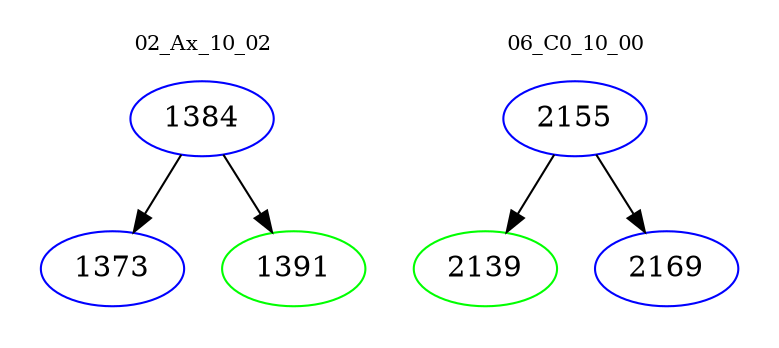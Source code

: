 digraph{
subgraph cluster_0 {
color = white
label = "02_Ax_10_02";
fontsize=10;
T0_1384 [label="1384", color="blue"]
T0_1384 -> T0_1373 [color="black"]
T0_1373 [label="1373", color="blue"]
T0_1384 -> T0_1391 [color="black"]
T0_1391 [label="1391", color="green"]
}
subgraph cluster_1 {
color = white
label = "06_C0_10_00";
fontsize=10;
T1_2155 [label="2155", color="blue"]
T1_2155 -> T1_2139 [color="black"]
T1_2139 [label="2139", color="green"]
T1_2155 -> T1_2169 [color="black"]
T1_2169 [label="2169", color="blue"]
}
}
